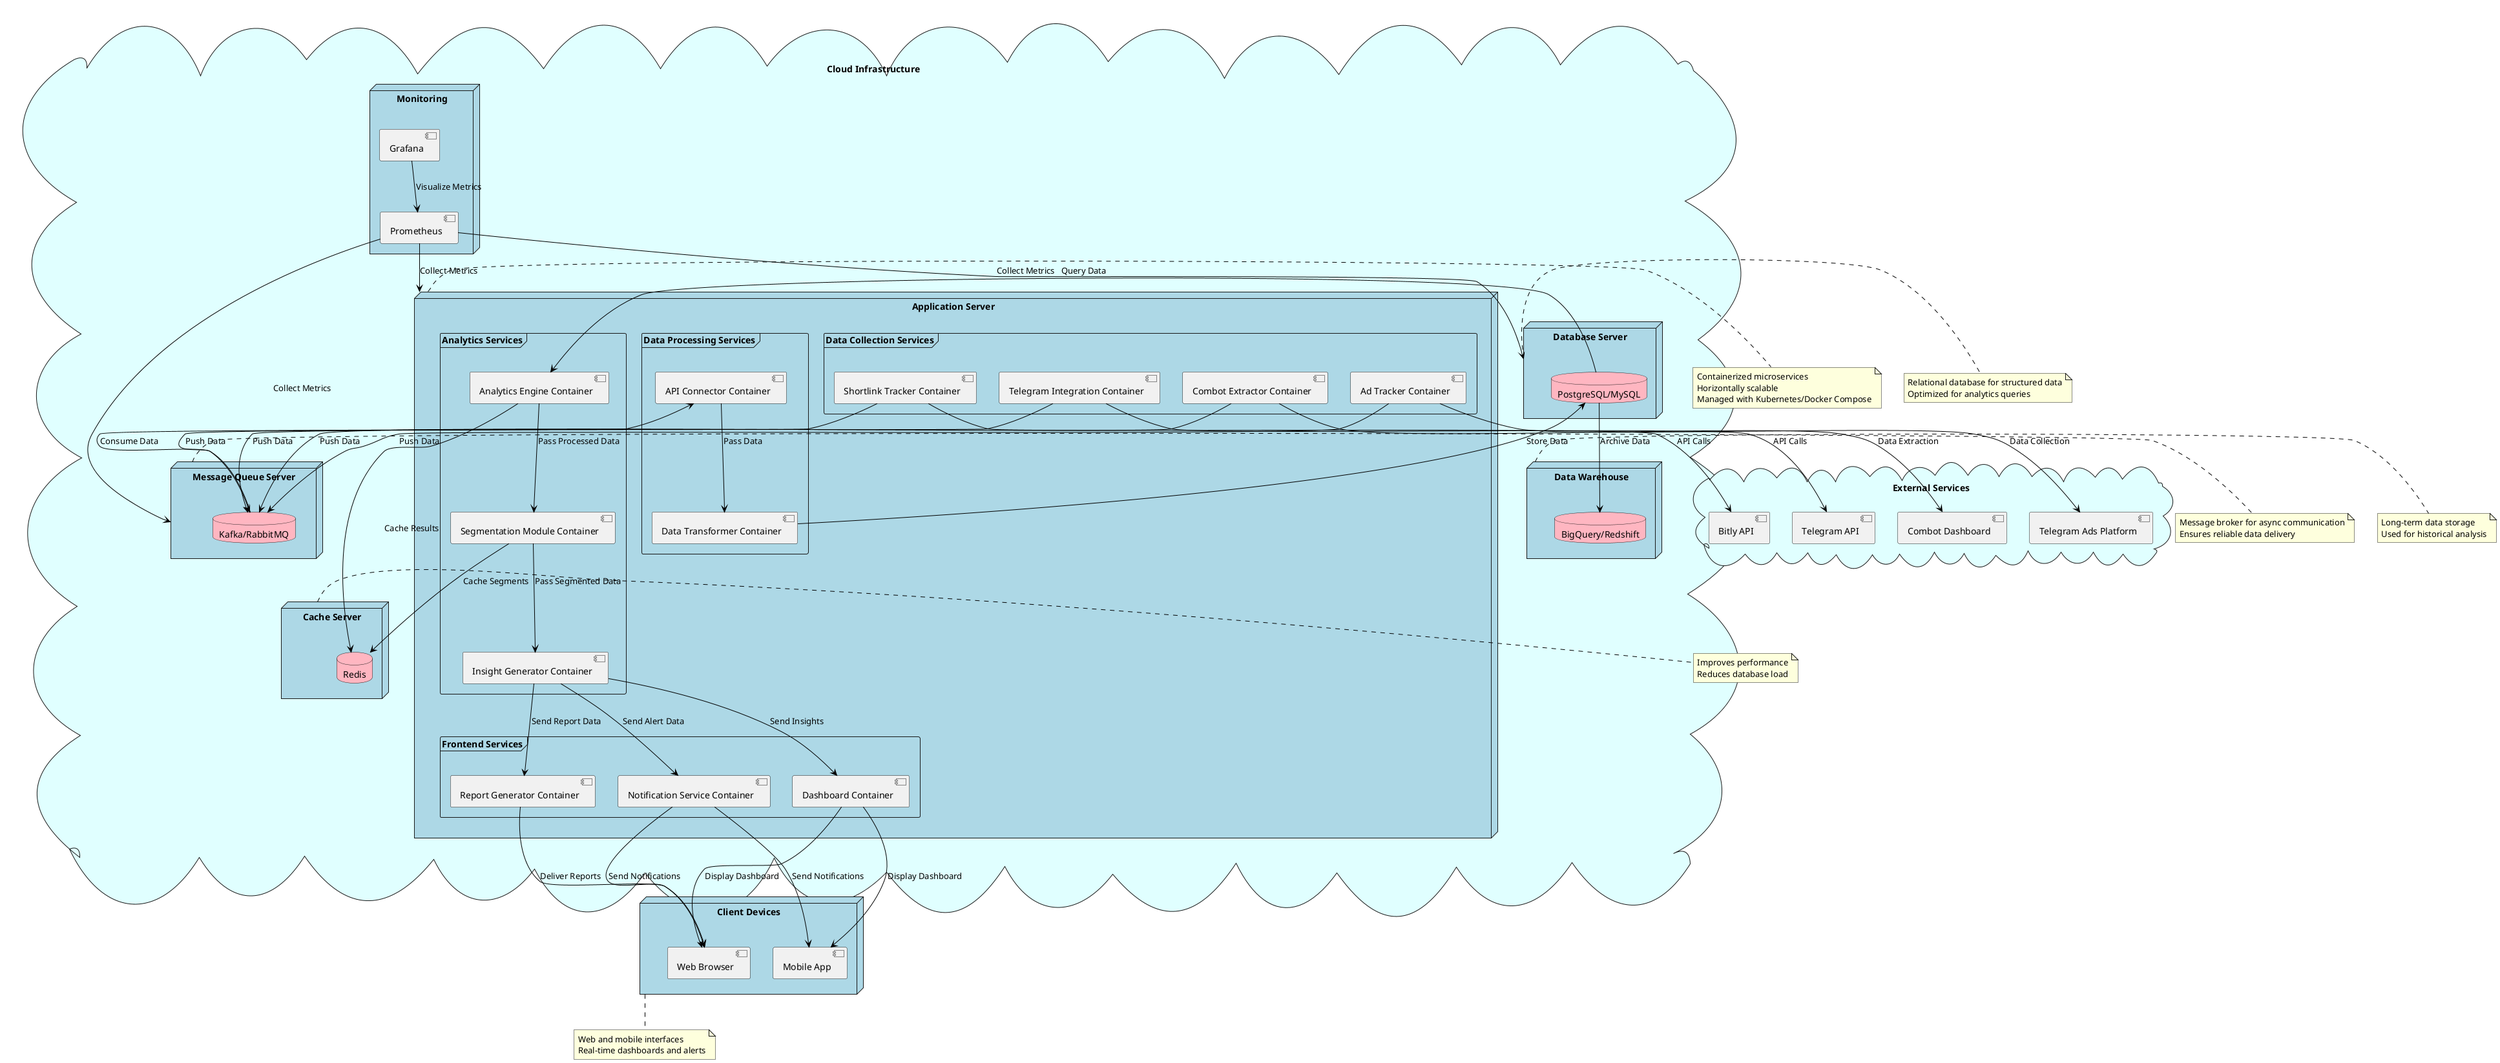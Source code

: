 @startuml Marketing Analytics System - Deployment Diagram

' Style
skinparam {
    NodeBackgroundColor LightBlue
    DatabaseBackgroundColor LightPink
    CloudBackgroundColor LightCyan
    ArrowColor Black
    BorderColor Gray
}

' Cloud Infrastructure
cloud "Cloud Infrastructure" {
    node "Application Server" as AppServer {
        frame "Data Collection Services" {
            [Shortlink Tracker Container] as STC
            [Telegram Integration Container] as TIC
            [Combot Extractor Container] as CEC
            [Ad Tracker Container] as ATC
        }
        
        frame "Data Processing Services" {
            [API Connector Container] as ACC
            [Data Transformer Container] as DTC
        }
        
        frame "Analytics Services" {
            [Analytics Engine Container] as AEC
            [Segmentation Module Container] as SMC
            [Insight Generator Container] as IGC
        }
        
        frame "Frontend Services" {
            [Dashboard Container] as DC
            [Report Generator Container] as RGC
            [Notification Service Container] as NSC
        }
    }
    
    node "Message Queue Server" as MQServer {
        database "Kafka/RabbitMQ" as MQ
    }
    
    node "Database Server" as DBServer {
        database "PostgreSQL/MySQL" as DB
    }
    
    node "Data Warehouse" as DWServer {
        database "BigQuery/Redshift" as DW
    }
    
    node "Cache Server" as CacheServer {
        database "Redis" as Cache
    }
    
    node "Monitoring" {
        [Prometheus] as Prom
        [Grafana] as Graf
    }
}

' External Systems
cloud "External Services" {
    [Bitly API] as BitlyAPI
    [Telegram API] as TelegramAPI
    [Combot Dashboard] as CombotDash
    [Telegram Ads Platform] as TelegramAds
}

' Client Devices
node "Client Devices" as Clients {
    [Web Browser] as Browser
    [Mobile App] as MobileApp
}

' Connections
STC --> BitlyAPI : "API Calls"
TIC --> TelegramAPI : "API Calls"
CEC --> CombotDash : "Data Extraction"
ATC --> TelegramAds : "Data Collection"

STC --> MQ : "Push Data"
TIC --> MQ : "Push Data"
CEC --> MQ : "Push Data"
ATC --> MQ : "Push Data"

MQ --> ACC : "Consume Data"
ACC --> DTC : "Pass Data"
DTC --> DB : "Store Data"
DB --> DW : "Archive Data"

DB --> AEC : "Query Data"
AEC --> SMC : "Pass Processed Data"
SMC --> IGC : "Pass Segmented Data"
IGC --> DC : "Send Insights"
IGC --> RGC : "Send Report Data"
IGC --> NSC : "Send Alert Data"

DC --> Browser : "Display Dashboard"
RGC --> Browser : "Deliver Reports"
NSC --> Browser : "Send Notifications"
DC --> MobileApp : "Display Dashboard"
NSC --> MobileApp : "Send Notifications"

AEC --> Cache : "Cache Results"
SMC --> Cache : "Cache Segments"

Prom --> AppServer : "Collect Metrics"
Prom --> MQServer : "Collect Metrics"
Prom --> DBServer : "Collect Metrics"
Graf --> Prom : "Visualize Metrics"

' Notes
note right of AppServer
  Containerized microservices
  Horizontally scalable
  Managed with Kubernetes/Docker Compose
end note

note right of MQServer
  Message broker for async communication
  Ensures reliable data delivery
end note

note right of DBServer
  Relational database for structured data
  Optimized for analytics queries
end note

note right of DWServer
  Long-term data storage
  Used for historical analysis
end note

note right of CacheServer
  Improves performance
  Reduces database load
end note

note bottom of Clients
  Web and mobile interfaces
  Real-time dashboards and alerts
end note

@enduml 
